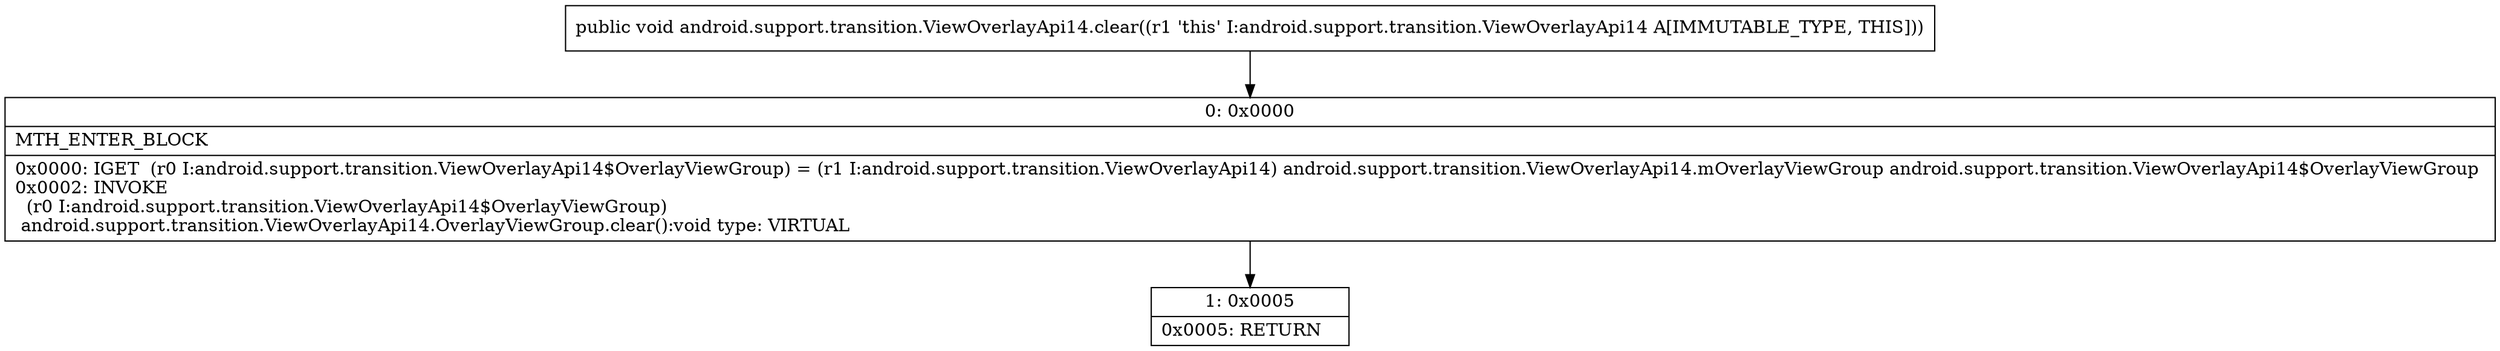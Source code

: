 digraph "CFG forandroid.support.transition.ViewOverlayApi14.clear()V" {
Node_0 [shape=record,label="{0\:\ 0x0000|MTH_ENTER_BLOCK\l|0x0000: IGET  (r0 I:android.support.transition.ViewOverlayApi14$OverlayViewGroup) = (r1 I:android.support.transition.ViewOverlayApi14) android.support.transition.ViewOverlayApi14.mOverlayViewGroup android.support.transition.ViewOverlayApi14$OverlayViewGroup \l0x0002: INVOKE  \l  (r0 I:android.support.transition.ViewOverlayApi14$OverlayViewGroup)\l android.support.transition.ViewOverlayApi14.OverlayViewGroup.clear():void type: VIRTUAL \l}"];
Node_1 [shape=record,label="{1\:\ 0x0005|0x0005: RETURN   \l}"];
MethodNode[shape=record,label="{public void android.support.transition.ViewOverlayApi14.clear((r1 'this' I:android.support.transition.ViewOverlayApi14 A[IMMUTABLE_TYPE, THIS])) }"];
MethodNode -> Node_0;
Node_0 -> Node_1;
}

